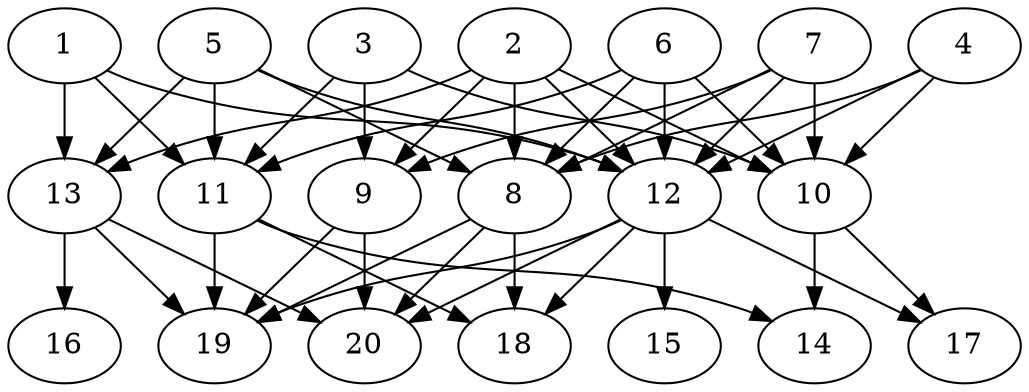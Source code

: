 // DAG automatically generated by daggen at Wed Jul 24 21:20:07 2019
// ./daggen --dot -n 20 --ccr 0.4 --fat 0.8 --regular 0.5 --density 0.8 --mindata 5242880 --maxdata 52428800 
digraph G {
  1 [size="47232000", alpha="0.08", expect_size="18892800"] 
  1 -> 11 [size ="18892800"]
  1 -> 12 [size ="18892800"]
  1 -> 13 [size ="18892800"]
  2 [size="89292800", alpha="0.01", expect_size="35717120"] 
  2 -> 8 [size ="35717120"]
  2 -> 9 [size ="35717120"]
  2 -> 10 [size ="35717120"]
  2 -> 12 [size ="35717120"]
  2 -> 13 [size ="35717120"]
  3 [size="85934080", alpha="0.09", expect_size="34373632"] 
  3 -> 9 [size ="34373632"]
  3 -> 10 [size ="34373632"]
  3 -> 11 [size ="34373632"]
  4 [size="100198400", alpha="0.20", expect_size="40079360"] 
  4 -> 8 [size ="40079360"]
  4 -> 10 [size ="40079360"]
  4 -> 12 [size ="40079360"]
  5 [size="55820800", alpha="0.09", expect_size="22328320"] 
  5 -> 8 [size ="22328320"]
  5 -> 11 [size ="22328320"]
  5 -> 12 [size ="22328320"]
  5 -> 13 [size ="22328320"]
  6 [size="97776640", alpha="0.05", expect_size="39110656"] 
  6 -> 8 [size ="39110656"]
  6 -> 10 [size ="39110656"]
  6 -> 11 [size ="39110656"]
  6 -> 12 [size ="39110656"]
  7 [size="103552000", alpha="0.02", expect_size="41420800"] 
  7 -> 8 [size ="41420800"]
  7 -> 9 [size ="41420800"]
  7 -> 10 [size ="41420800"]
  7 -> 12 [size ="41420800"]
  8 [size="47656960", alpha="0.10", expect_size="19062784"] 
  8 -> 18 [size ="19062784"]
  8 -> 19 [size ="19062784"]
  8 -> 20 [size ="19062784"]
  9 [size="47841280", alpha="0.19", expect_size="19136512"] 
  9 -> 19 [size ="19136512"]
  9 -> 20 [size ="19136512"]
  10 [size="43463680", alpha="0.03", expect_size="17385472"] 
  10 -> 14 [size ="17385472"]
  10 -> 17 [size ="17385472"]
  11 [size="19809280", alpha="0.07", expect_size="7923712"] 
  11 -> 14 [size ="7923712"]
  11 -> 18 [size ="7923712"]
  11 -> 19 [size ="7923712"]
  12 [size="64168960", alpha="0.16", expect_size="25667584"] 
  12 -> 15 [size ="25667584"]
  12 -> 17 [size ="25667584"]
  12 -> 18 [size ="25667584"]
  12 -> 19 [size ="25667584"]
  12 -> 20 [size ="25667584"]
  13 [size="70423040", alpha="0.14", expect_size="28169216"] 
  13 -> 16 [size ="28169216"]
  13 -> 19 [size ="28169216"]
  13 -> 20 [size ="28169216"]
  14 [size="121730560", alpha="0.16", expect_size="48692224"] 
  15 [size="119580160", alpha="0.19", expect_size="47832064"] 
  16 [size="53921280", alpha="0.16", expect_size="21568512"] 
  17 [size="82618880", alpha="0.03", expect_size="33047552"] 
  18 [size="95864320", alpha="0.15", expect_size="38345728"] 
  19 [size="37204480", alpha="0.04", expect_size="14881792"] 
  20 [size="29964800", alpha="0.18", expect_size="11985920"] 
}
